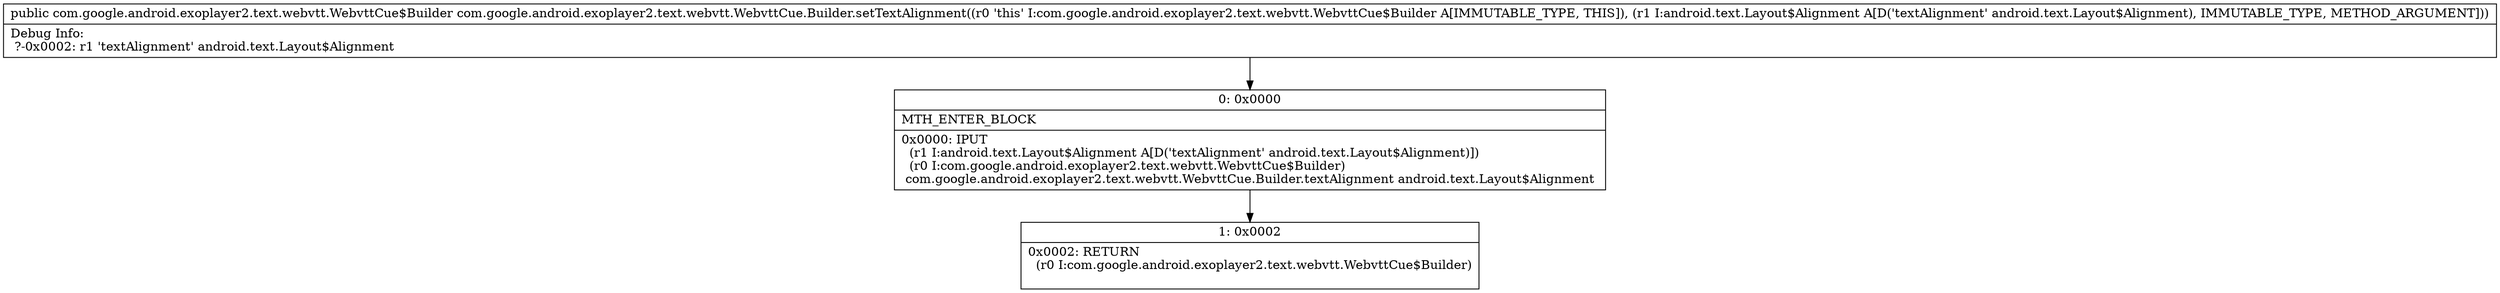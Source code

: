 digraph "CFG forcom.google.android.exoplayer2.text.webvtt.WebvttCue.Builder.setTextAlignment(Landroid\/text\/Layout$Alignment;)Lcom\/google\/android\/exoplayer2\/text\/webvtt\/WebvttCue$Builder;" {
Node_0 [shape=record,label="{0\:\ 0x0000|MTH_ENTER_BLOCK\l|0x0000: IPUT  \l  (r1 I:android.text.Layout$Alignment A[D('textAlignment' android.text.Layout$Alignment)])\l  (r0 I:com.google.android.exoplayer2.text.webvtt.WebvttCue$Builder)\l com.google.android.exoplayer2.text.webvtt.WebvttCue.Builder.textAlignment android.text.Layout$Alignment \l}"];
Node_1 [shape=record,label="{1\:\ 0x0002|0x0002: RETURN  \l  (r0 I:com.google.android.exoplayer2.text.webvtt.WebvttCue$Builder)\l \l}"];
MethodNode[shape=record,label="{public com.google.android.exoplayer2.text.webvtt.WebvttCue$Builder com.google.android.exoplayer2.text.webvtt.WebvttCue.Builder.setTextAlignment((r0 'this' I:com.google.android.exoplayer2.text.webvtt.WebvttCue$Builder A[IMMUTABLE_TYPE, THIS]), (r1 I:android.text.Layout$Alignment A[D('textAlignment' android.text.Layout$Alignment), IMMUTABLE_TYPE, METHOD_ARGUMENT]))  | Debug Info:\l  ?\-0x0002: r1 'textAlignment' android.text.Layout$Alignment\l}"];
MethodNode -> Node_0;
Node_0 -> Node_1;
}

